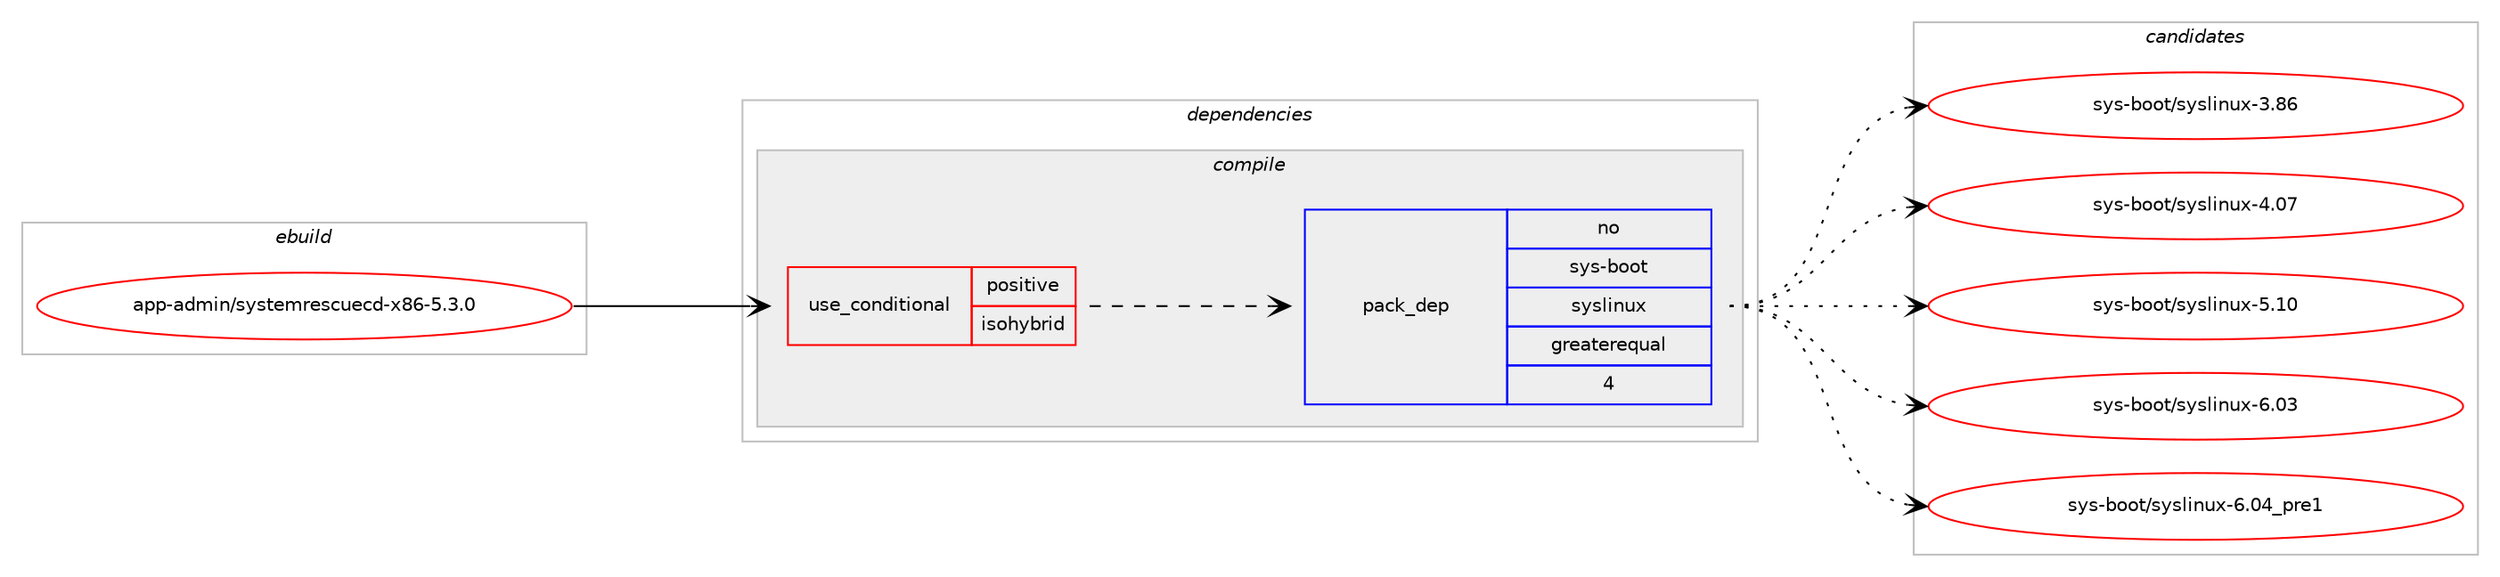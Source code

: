 digraph prolog {

# *************
# Graph options
# *************

newrank=true;
concentrate=true;
compound=true;
graph [rankdir=LR,fontname=Helvetica,fontsize=10,ranksep=1.5];#, ranksep=2.5, nodesep=0.2];
edge  [arrowhead=vee];
node  [fontname=Helvetica,fontsize=10];

# **********
# The ebuild
# **********

subgraph cluster_leftcol {
color=gray;
rank=same;
label=<<i>ebuild</i>>;
id [label="app-admin/systemrescuecd-x86-5.3.0", color=red, width=4, href="../app-admin/systemrescuecd-x86-5.3.0.svg"];
}

# ****************
# The dependencies
# ****************

subgraph cluster_midcol {
color=gray;
label=<<i>dependencies</i>>;
subgraph cluster_compile {
fillcolor="#eeeeee";
style=filled;
label=<<i>compile</i>>;
subgraph cond909 {
dependency3481 [label=<<TABLE BORDER="0" CELLBORDER="1" CELLSPACING="0" CELLPADDING="4"><TR><TD ROWSPAN="3" CELLPADDING="10">use_conditional</TD></TR><TR><TD>positive</TD></TR><TR><TD>isohybrid</TD></TR></TABLE>>, shape=none, color=red];
subgraph pack2486 {
dependency3482 [label=<<TABLE BORDER="0" CELLBORDER="1" CELLSPACING="0" CELLPADDING="4" WIDTH="220"><TR><TD ROWSPAN="6" CELLPADDING="30">pack_dep</TD></TR><TR><TD WIDTH="110">no</TD></TR><TR><TD>sys-boot</TD></TR><TR><TD>syslinux</TD></TR><TR><TD>greaterequal</TD></TR><TR><TD>4</TD></TR></TABLE>>, shape=none, color=blue];
}
dependency3481:e -> dependency3482:w [weight=20,style="dashed",arrowhead="vee"];
}
id:e -> dependency3481:w [weight=20,style="solid",arrowhead="vee"];
}
subgraph cluster_compileandrun {
fillcolor="#eeeeee";
style=filled;
label=<<i>compile and run</i>>;
}
subgraph cluster_run {
fillcolor="#eeeeee";
style=filled;
label=<<i>run</i>>;
}
}

# **************
# The candidates
# **************

subgraph cluster_choices {
rank=same;
color=gray;
label=<<i>candidates</i>>;

subgraph choice2486 {
color=black;
nodesep=1;
choice1151211154598111111116471151211151081051101171204551465654 [label="sys-boot/syslinux-3.86", color=red, width=4,href="../sys-boot/syslinux-3.86.svg"];
choice1151211154598111111116471151211151081051101171204552464855 [label="sys-boot/syslinux-4.07", color=red, width=4,href="../sys-boot/syslinux-4.07.svg"];
choice1151211154598111111116471151211151081051101171204553464948 [label="sys-boot/syslinux-5.10", color=red, width=4,href="../sys-boot/syslinux-5.10.svg"];
choice1151211154598111111116471151211151081051101171204554464851 [label="sys-boot/syslinux-6.03", color=red, width=4,href="../sys-boot/syslinux-6.03.svg"];
choice11512111545981111111164711512111510810511011712045544648529511211410149 [label="sys-boot/syslinux-6.04_pre1", color=red, width=4,href="../sys-boot/syslinux-6.04_pre1.svg"];
dependency3482:e -> choice1151211154598111111116471151211151081051101171204551465654:w [style=dotted,weight="100"];
dependency3482:e -> choice1151211154598111111116471151211151081051101171204552464855:w [style=dotted,weight="100"];
dependency3482:e -> choice1151211154598111111116471151211151081051101171204553464948:w [style=dotted,weight="100"];
dependency3482:e -> choice1151211154598111111116471151211151081051101171204554464851:w [style=dotted,weight="100"];
dependency3482:e -> choice11512111545981111111164711512111510810511011712045544648529511211410149:w [style=dotted,weight="100"];
}
}

}
